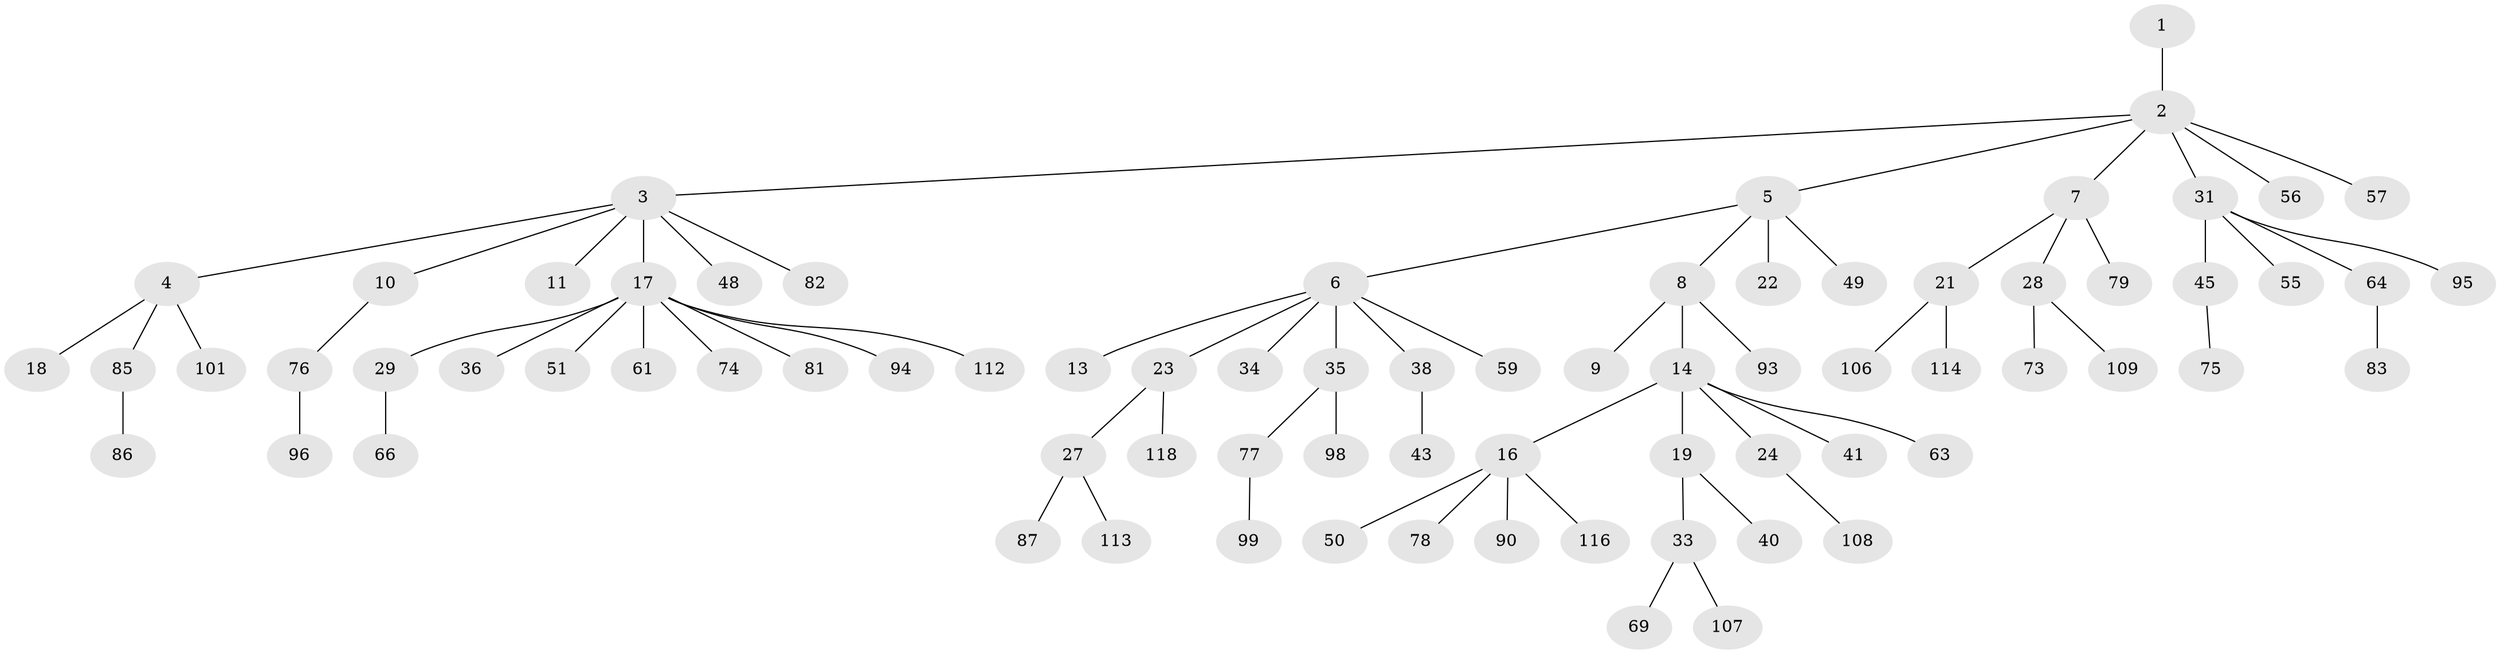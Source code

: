// Generated by graph-tools (version 1.1) at 2025/52/02/27/25 19:52:13]
// undirected, 77 vertices, 76 edges
graph export_dot {
graph [start="1"]
  node [color=gray90,style=filled];
  1;
  2 [super="+26"];
  3 [super="+12"];
  4 [super="+42"];
  5 [super="+37"];
  6 [super="+20"];
  7 [super="+54"];
  8 [super="+84"];
  9;
  10 [super="+67"];
  11 [super="+25"];
  13;
  14 [super="+15"];
  16 [super="+32"];
  17 [super="+53"];
  18;
  19 [super="+46"];
  21 [super="+62"];
  22;
  23 [super="+30"];
  24 [super="+102"];
  27 [super="+39"];
  28 [super="+65"];
  29;
  31 [super="+44"];
  33 [super="+52"];
  34;
  35 [super="+72"];
  36 [super="+91"];
  38 [super="+88"];
  40 [super="+47"];
  41;
  43 [super="+119"];
  45 [super="+68"];
  48 [super="+111"];
  49;
  50 [super="+58"];
  51 [super="+70"];
  55;
  56;
  57 [super="+60"];
  59 [super="+117"];
  61;
  63 [super="+105"];
  64 [super="+71"];
  66 [super="+103"];
  69;
  73;
  74;
  75 [super="+89"];
  76;
  77 [super="+92"];
  78 [super="+80"];
  79;
  81;
  82 [super="+97"];
  83;
  85;
  86;
  87 [super="+115"];
  90 [super="+100"];
  93;
  94;
  95;
  96 [super="+110"];
  98;
  99 [super="+104"];
  101;
  106;
  107;
  108;
  109;
  112;
  113;
  114;
  116;
  118;
  1 -- 2;
  2 -- 3;
  2 -- 5;
  2 -- 7;
  2 -- 56;
  2 -- 57;
  2 -- 31;
  3 -- 4;
  3 -- 10;
  3 -- 11;
  3 -- 17;
  3 -- 48;
  3 -- 82;
  4 -- 18;
  4 -- 85;
  4 -- 101;
  5 -- 6;
  5 -- 8;
  5 -- 22;
  5 -- 49;
  6 -- 13;
  6 -- 23;
  6 -- 35;
  6 -- 38;
  6 -- 34;
  6 -- 59;
  7 -- 21;
  7 -- 28;
  7 -- 79;
  8 -- 9;
  8 -- 14;
  8 -- 93;
  10 -- 76;
  14 -- 16;
  14 -- 19;
  14 -- 41;
  14 -- 63;
  14 -- 24;
  16 -- 50;
  16 -- 116;
  16 -- 90;
  16 -- 78;
  17 -- 29;
  17 -- 36;
  17 -- 51;
  17 -- 61;
  17 -- 74;
  17 -- 112;
  17 -- 81;
  17 -- 94;
  19 -- 33;
  19 -- 40;
  21 -- 106;
  21 -- 114;
  23 -- 27;
  23 -- 118;
  24 -- 108;
  27 -- 113;
  27 -- 87;
  28 -- 73;
  28 -- 109;
  29 -- 66;
  31 -- 45;
  31 -- 64;
  31 -- 55;
  31 -- 95;
  33 -- 107;
  33 -- 69;
  35 -- 77;
  35 -- 98;
  38 -- 43;
  45 -- 75;
  64 -- 83;
  76 -- 96;
  77 -- 99;
  85 -- 86;
}
